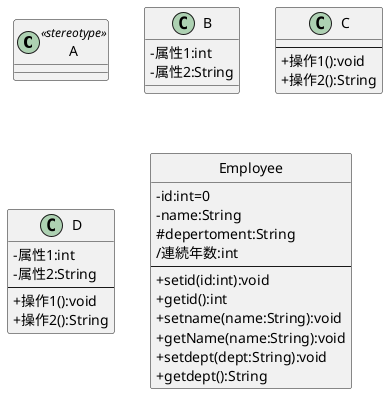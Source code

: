 @startuml 例題
    skinparam ClassAttributeIconSize 0
    class A <<stereotype>> {}
    class B {
    - 属性1:int
    - 属性2:String
    }
    class C {
    ---
    + 操作1():void
    + 操作2():String
    }
    class D {
    - 属性1:int
    - 属性2:String
    ---
    + 操作1():void
    + 操作2():String
    }
    'hide A circle
    'hide B circle
    'hide C circle
    'ide D circle
class Employee{
- id:int=0
- name:String
#depertoment:String
/連続年数:int
---
+setid(id:int):void
+getid():int
+setname(name:String):void
+getName(name:String):void
+setdept(dept:String):void
+getdept():String
}
hide Employee circle
@enduml